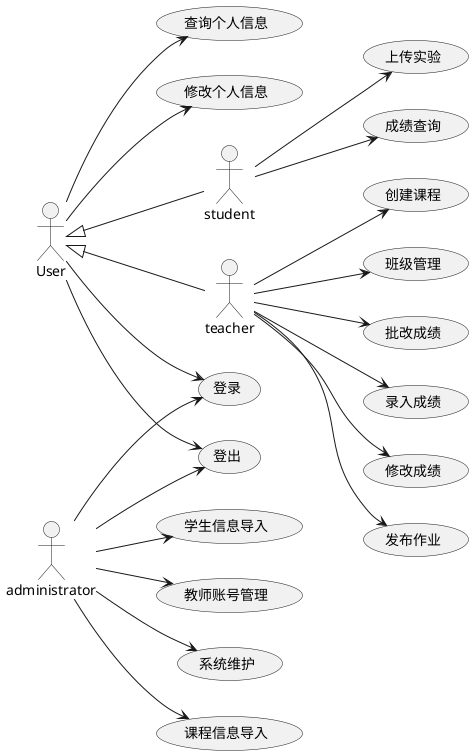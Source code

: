 @startuml

left to right direction
skinparam packageStyle rectangle
actor student
actor teacher
actor administrator
User <|-- student
User <|-- teacher

' 用户用例集
User --> (查询个人信息)
User --> (修改个人信息)
student --> (上传实验)
student --> (成绩查询)
teacher --> (创建课程)
teacher --> (班级管理)
teacher --> (批改成绩)
teacher --> (录入成绩)
teacher --> (修改成绩)
teacher --> (发布作业)
User --> (登录)
User --> (登出)

' 管理员用例集
administrator --> (系统维护)
administrator --> (课程信息导入)
administrator --> (学生信息导入)
administrator --> (教师账号管理)
administrator --> (登录)
administrator --> (登出)

@enduml